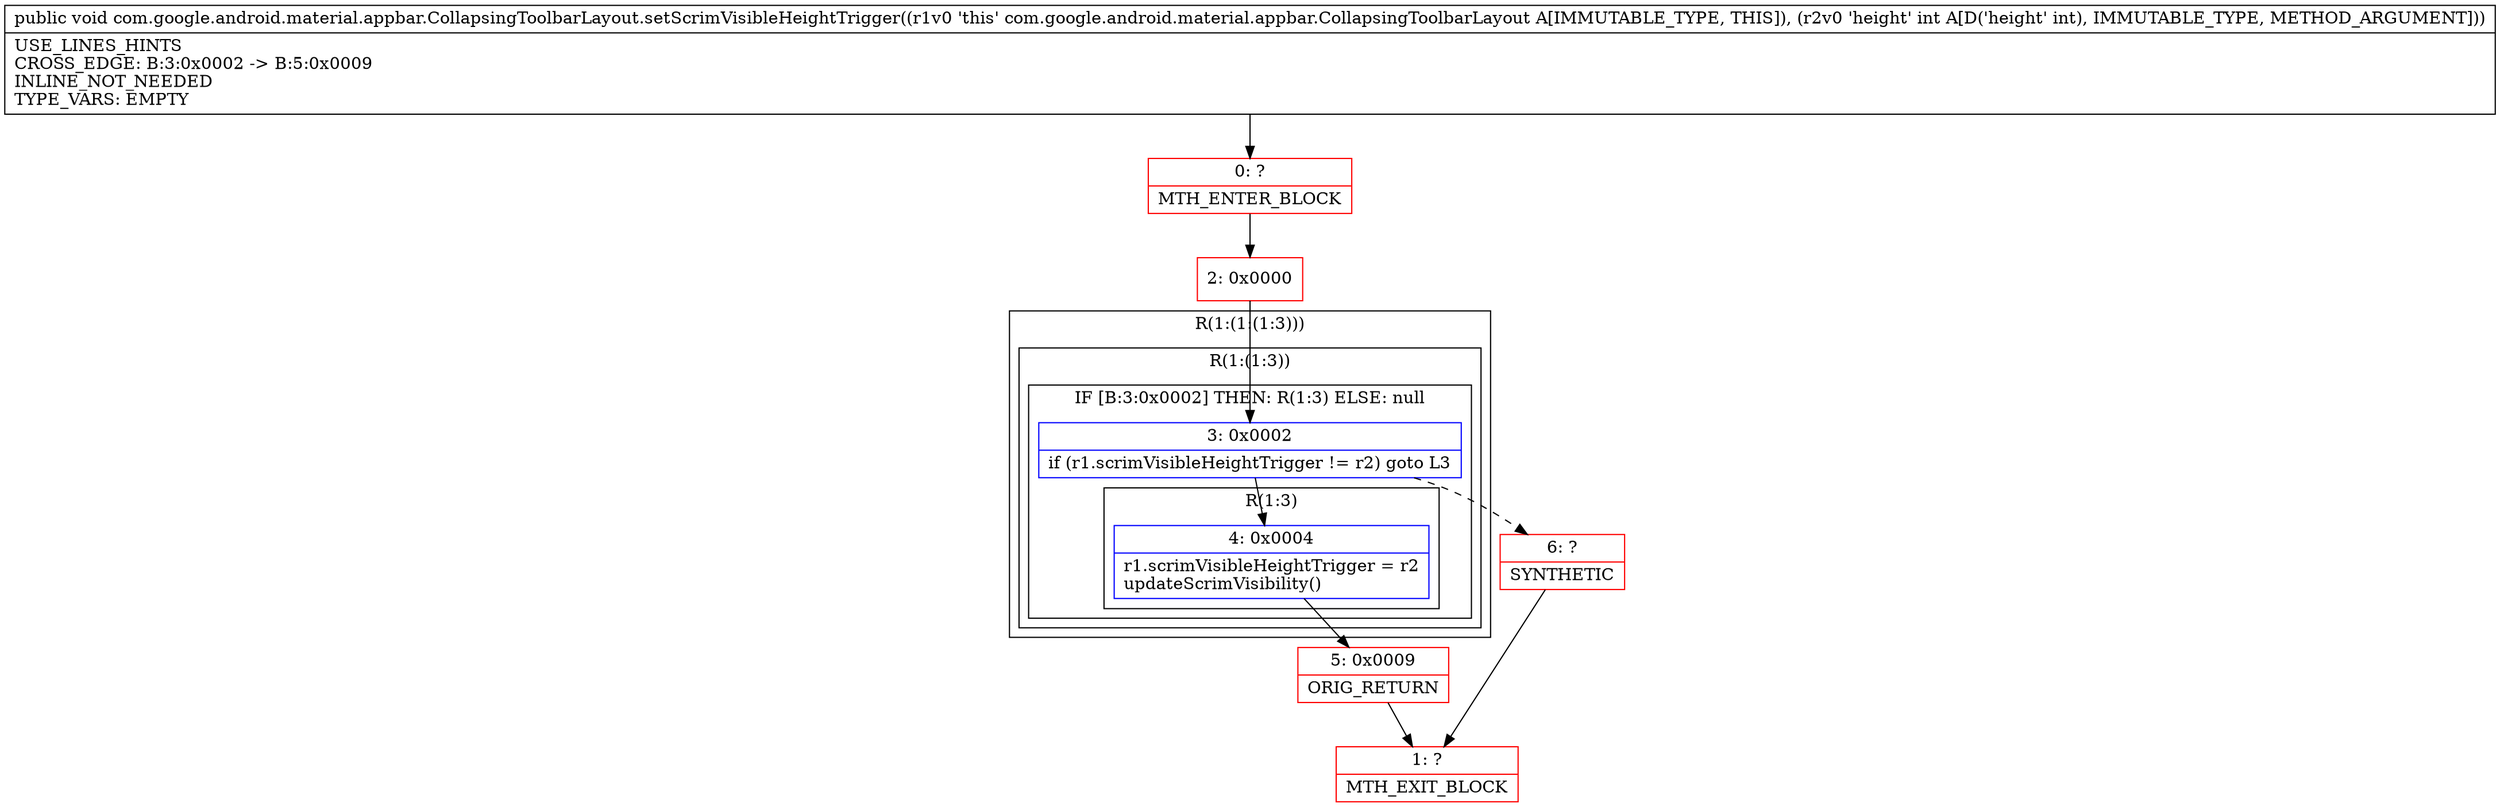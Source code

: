 digraph "CFG forcom.google.android.material.appbar.CollapsingToolbarLayout.setScrimVisibleHeightTrigger(I)V" {
subgraph cluster_Region_1818522038 {
label = "R(1:(1:(1:3)))";
node [shape=record,color=blue];
subgraph cluster_Region_947495613 {
label = "R(1:(1:3))";
node [shape=record,color=blue];
subgraph cluster_IfRegion_456756331 {
label = "IF [B:3:0x0002] THEN: R(1:3) ELSE: null";
node [shape=record,color=blue];
Node_3 [shape=record,label="{3\:\ 0x0002|if (r1.scrimVisibleHeightTrigger != r2) goto L3\l}"];
subgraph cluster_Region_17309417 {
label = "R(1:3)";
node [shape=record,color=blue];
Node_4 [shape=record,label="{4\:\ 0x0004|r1.scrimVisibleHeightTrigger = r2\lupdateScrimVisibility()\l}"];
}
}
}
}
Node_0 [shape=record,color=red,label="{0\:\ ?|MTH_ENTER_BLOCK\l}"];
Node_2 [shape=record,color=red,label="{2\:\ 0x0000}"];
Node_5 [shape=record,color=red,label="{5\:\ 0x0009|ORIG_RETURN\l}"];
Node_1 [shape=record,color=red,label="{1\:\ ?|MTH_EXIT_BLOCK\l}"];
Node_6 [shape=record,color=red,label="{6\:\ ?|SYNTHETIC\l}"];
MethodNode[shape=record,label="{public void com.google.android.material.appbar.CollapsingToolbarLayout.setScrimVisibleHeightTrigger((r1v0 'this' com.google.android.material.appbar.CollapsingToolbarLayout A[IMMUTABLE_TYPE, THIS]), (r2v0 'height' int A[D('height' int), IMMUTABLE_TYPE, METHOD_ARGUMENT]))  | USE_LINES_HINTS\lCROSS_EDGE: B:3:0x0002 \-\> B:5:0x0009\lINLINE_NOT_NEEDED\lTYPE_VARS: EMPTY\l}"];
MethodNode -> Node_0;Node_3 -> Node_4;
Node_3 -> Node_6[style=dashed];
Node_4 -> Node_5;
Node_0 -> Node_2;
Node_2 -> Node_3;
Node_5 -> Node_1;
Node_6 -> Node_1;
}

